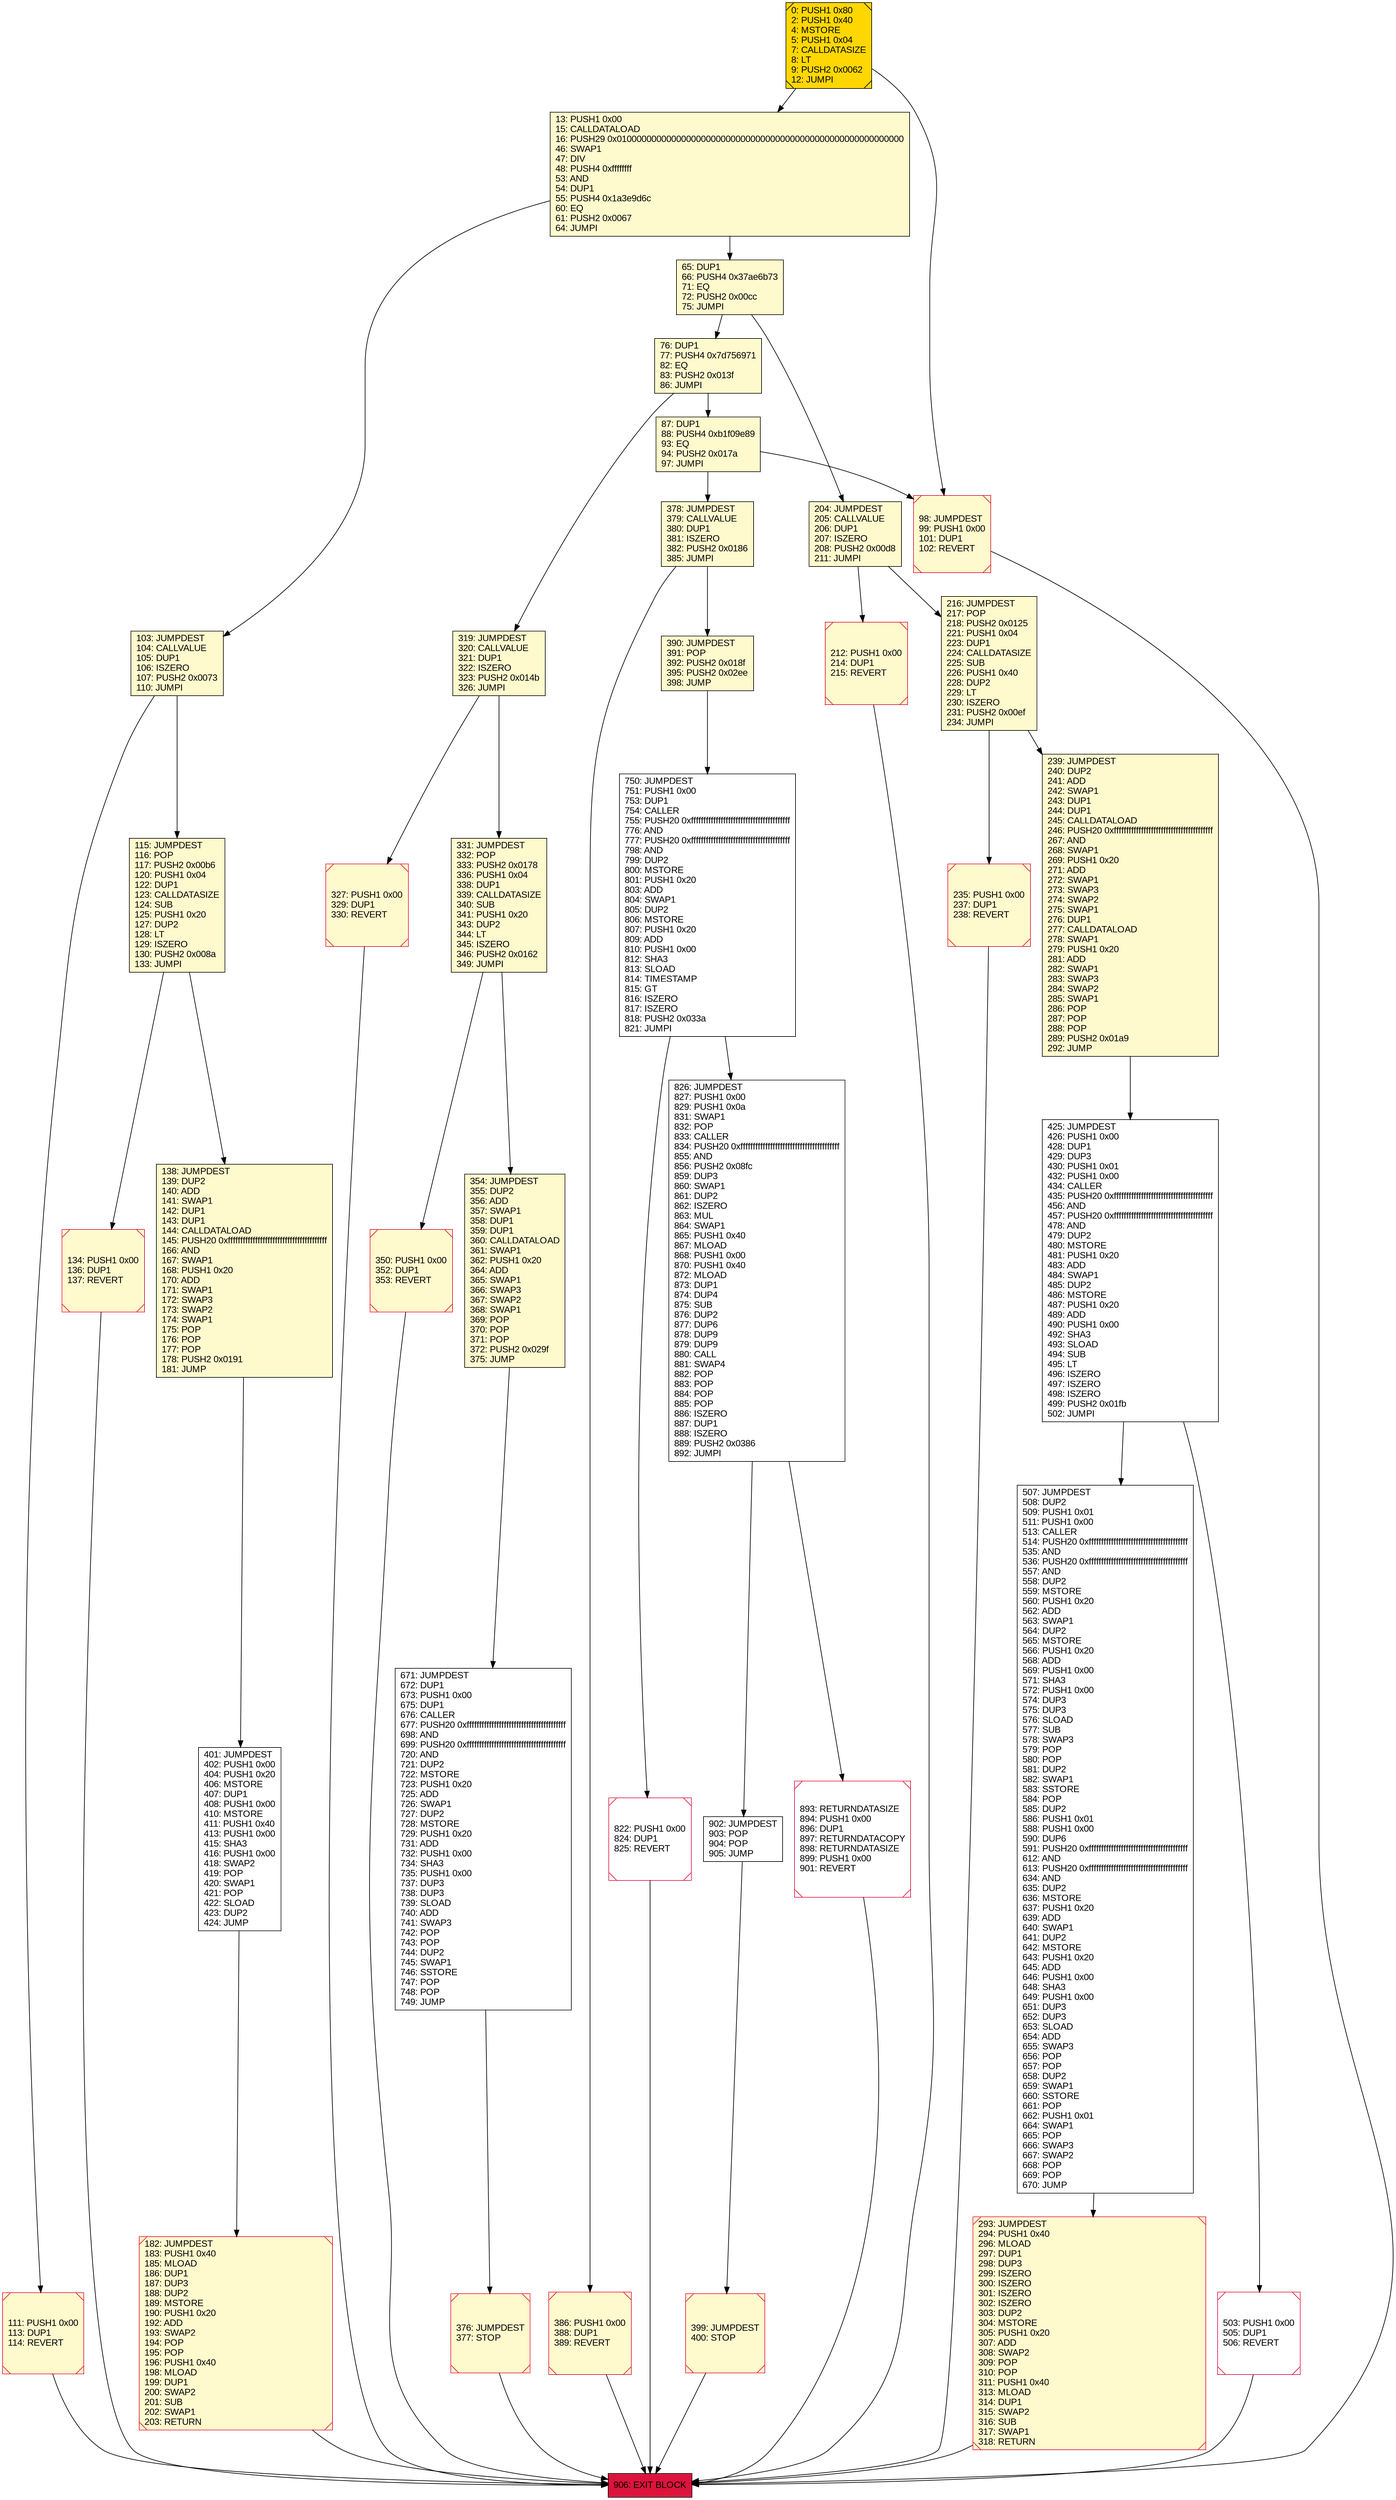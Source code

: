 digraph G {
bgcolor=transparent rankdir=UD;
node [shape=box style=filled color=black fillcolor=white fontname=arial fontcolor=black];
750 [label="750: JUMPDEST\l751: PUSH1 0x00\l753: DUP1\l754: CALLER\l755: PUSH20 0xffffffffffffffffffffffffffffffffffffffff\l776: AND\l777: PUSH20 0xffffffffffffffffffffffffffffffffffffffff\l798: AND\l799: DUP2\l800: MSTORE\l801: PUSH1 0x20\l803: ADD\l804: SWAP1\l805: DUP2\l806: MSTORE\l807: PUSH1 0x20\l809: ADD\l810: PUSH1 0x00\l812: SHA3\l813: SLOAD\l814: TIMESTAMP\l815: GT\l816: ISZERO\l817: ISZERO\l818: PUSH2 0x033a\l821: JUMPI\l" ];
76 [label="76: DUP1\l77: PUSH4 0x7d756971\l82: EQ\l83: PUSH2 0x013f\l86: JUMPI\l" fillcolor=lemonchiffon ];
182 [label="182: JUMPDEST\l183: PUSH1 0x40\l185: MLOAD\l186: DUP1\l187: DUP3\l188: DUP2\l189: MSTORE\l190: PUSH1 0x20\l192: ADD\l193: SWAP2\l194: POP\l195: POP\l196: PUSH1 0x40\l198: MLOAD\l199: DUP1\l200: SWAP2\l201: SUB\l202: SWAP1\l203: RETURN\l" fillcolor=lemonchiffon shape=Msquare color=crimson ];
13 [label="13: PUSH1 0x00\l15: CALLDATALOAD\l16: PUSH29 0x0100000000000000000000000000000000000000000000000000000000\l46: SWAP1\l47: DIV\l48: PUSH4 0xffffffff\l53: AND\l54: DUP1\l55: PUSH4 0x1a3e9d6c\l60: EQ\l61: PUSH2 0x0067\l64: JUMPI\l" fillcolor=lemonchiffon ];
103 [label="103: JUMPDEST\l104: CALLVALUE\l105: DUP1\l106: ISZERO\l107: PUSH2 0x0073\l110: JUMPI\l" fillcolor=lemonchiffon ];
87 [label="87: DUP1\l88: PUSH4 0xb1f09e89\l93: EQ\l94: PUSH2 0x017a\l97: JUMPI\l" fillcolor=lemonchiffon ];
906 [label="906: EXIT BLOCK\l" fillcolor=crimson ];
401 [label="401: JUMPDEST\l402: PUSH1 0x00\l404: PUSH1 0x20\l406: MSTORE\l407: DUP1\l408: PUSH1 0x00\l410: MSTORE\l411: PUSH1 0x40\l413: PUSH1 0x00\l415: SHA3\l416: PUSH1 0x00\l418: SWAP2\l419: POP\l420: SWAP1\l421: POP\l422: SLOAD\l423: DUP2\l424: JUMP\l" ];
235 [label="235: PUSH1 0x00\l237: DUP1\l238: REVERT\l" fillcolor=lemonchiffon shape=Msquare color=crimson ];
331 [label="331: JUMPDEST\l332: POP\l333: PUSH2 0x0178\l336: PUSH1 0x04\l338: DUP1\l339: CALLDATASIZE\l340: SUB\l341: PUSH1 0x20\l343: DUP2\l344: LT\l345: ISZERO\l346: PUSH2 0x0162\l349: JUMPI\l" fillcolor=lemonchiffon ];
902 [label="902: JUMPDEST\l903: POP\l904: POP\l905: JUMP\l" ];
111 [label="111: PUSH1 0x00\l113: DUP1\l114: REVERT\l" fillcolor=lemonchiffon shape=Msquare color=crimson ];
507 [label="507: JUMPDEST\l508: DUP2\l509: PUSH1 0x01\l511: PUSH1 0x00\l513: CALLER\l514: PUSH20 0xffffffffffffffffffffffffffffffffffffffff\l535: AND\l536: PUSH20 0xffffffffffffffffffffffffffffffffffffffff\l557: AND\l558: DUP2\l559: MSTORE\l560: PUSH1 0x20\l562: ADD\l563: SWAP1\l564: DUP2\l565: MSTORE\l566: PUSH1 0x20\l568: ADD\l569: PUSH1 0x00\l571: SHA3\l572: PUSH1 0x00\l574: DUP3\l575: DUP3\l576: SLOAD\l577: SUB\l578: SWAP3\l579: POP\l580: POP\l581: DUP2\l582: SWAP1\l583: SSTORE\l584: POP\l585: DUP2\l586: PUSH1 0x01\l588: PUSH1 0x00\l590: DUP6\l591: PUSH20 0xffffffffffffffffffffffffffffffffffffffff\l612: AND\l613: PUSH20 0xffffffffffffffffffffffffffffffffffffffff\l634: AND\l635: DUP2\l636: MSTORE\l637: PUSH1 0x20\l639: ADD\l640: SWAP1\l641: DUP2\l642: MSTORE\l643: PUSH1 0x20\l645: ADD\l646: PUSH1 0x00\l648: SHA3\l649: PUSH1 0x00\l651: DUP3\l652: DUP3\l653: SLOAD\l654: ADD\l655: SWAP3\l656: POP\l657: POP\l658: DUP2\l659: SWAP1\l660: SSTORE\l661: POP\l662: PUSH1 0x01\l664: SWAP1\l665: POP\l666: SWAP3\l667: SWAP2\l668: POP\l669: POP\l670: JUMP\l" ];
319 [label="319: JUMPDEST\l320: CALLVALUE\l321: DUP1\l322: ISZERO\l323: PUSH2 0x014b\l326: JUMPI\l" fillcolor=lemonchiffon ];
390 [label="390: JUMPDEST\l391: POP\l392: PUSH2 0x018f\l395: PUSH2 0x02ee\l398: JUMP\l" fillcolor=lemonchiffon ];
503 [label="503: PUSH1 0x00\l505: DUP1\l506: REVERT\l" shape=Msquare color=crimson ];
822 [label="822: PUSH1 0x00\l824: DUP1\l825: REVERT\l" shape=Msquare color=crimson ];
293 [label="293: JUMPDEST\l294: PUSH1 0x40\l296: MLOAD\l297: DUP1\l298: DUP3\l299: ISZERO\l300: ISZERO\l301: ISZERO\l302: ISZERO\l303: DUP2\l304: MSTORE\l305: PUSH1 0x20\l307: ADD\l308: SWAP2\l309: POP\l310: POP\l311: PUSH1 0x40\l313: MLOAD\l314: DUP1\l315: SWAP2\l316: SUB\l317: SWAP1\l318: RETURN\l" fillcolor=lemonchiffon shape=Msquare color=crimson ];
399 [label="399: JUMPDEST\l400: STOP\l" fillcolor=lemonchiffon shape=Msquare color=crimson ];
386 [label="386: PUSH1 0x00\l388: DUP1\l389: REVERT\l" fillcolor=lemonchiffon shape=Msquare color=crimson ];
239 [label="239: JUMPDEST\l240: DUP2\l241: ADD\l242: SWAP1\l243: DUP1\l244: DUP1\l245: CALLDATALOAD\l246: PUSH20 0xffffffffffffffffffffffffffffffffffffffff\l267: AND\l268: SWAP1\l269: PUSH1 0x20\l271: ADD\l272: SWAP1\l273: SWAP3\l274: SWAP2\l275: SWAP1\l276: DUP1\l277: CALLDATALOAD\l278: SWAP1\l279: PUSH1 0x20\l281: ADD\l282: SWAP1\l283: SWAP3\l284: SWAP2\l285: SWAP1\l286: POP\l287: POP\l288: POP\l289: PUSH2 0x01a9\l292: JUMP\l" fillcolor=lemonchiffon ];
0 [label="0: PUSH1 0x80\l2: PUSH1 0x40\l4: MSTORE\l5: PUSH1 0x04\l7: CALLDATASIZE\l8: LT\l9: PUSH2 0x0062\l12: JUMPI\l" fillcolor=lemonchiffon shape=Msquare fillcolor=gold ];
138 [label="138: JUMPDEST\l139: DUP2\l140: ADD\l141: SWAP1\l142: DUP1\l143: DUP1\l144: CALLDATALOAD\l145: PUSH20 0xffffffffffffffffffffffffffffffffffffffff\l166: AND\l167: SWAP1\l168: PUSH1 0x20\l170: ADD\l171: SWAP1\l172: SWAP3\l173: SWAP2\l174: SWAP1\l175: POP\l176: POP\l177: POP\l178: PUSH2 0x0191\l181: JUMP\l" fillcolor=lemonchiffon ];
327 [label="327: PUSH1 0x00\l329: DUP1\l330: REVERT\l" fillcolor=lemonchiffon shape=Msquare color=crimson ];
893 [label="893: RETURNDATASIZE\l894: PUSH1 0x00\l896: DUP1\l897: RETURNDATACOPY\l898: RETURNDATASIZE\l899: PUSH1 0x00\l901: REVERT\l" shape=Msquare color=crimson ];
98 [label="98: JUMPDEST\l99: PUSH1 0x00\l101: DUP1\l102: REVERT\l" fillcolor=lemonchiffon shape=Msquare color=crimson ];
378 [label="378: JUMPDEST\l379: CALLVALUE\l380: DUP1\l381: ISZERO\l382: PUSH2 0x0186\l385: JUMPI\l" fillcolor=lemonchiffon ];
134 [label="134: PUSH1 0x00\l136: DUP1\l137: REVERT\l" fillcolor=lemonchiffon shape=Msquare color=crimson ];
115 [label="115: JUMPDEST\l116: POP\l117: PUSH2 0x00b6\l120: PUSH1 0x04\l122: DUP1\l123: CALLDATASIZE\l124: SUB\l125: PUSH1 0x20\l127: DUP2\l128: LT\l129: ISZERO\l130: PUSH2 0x008a\l133: JUMPI\l" fillcolor=lemonchiffon ];
376 [label="376: JUMPDEST\l377: STOP\l" fillcolor=lemonchiffon shape=Msquare color=crimson ];
216 [label="216: JUMPDEST\l217: POP\l218: PUSH2 0x0125\l221: PUSH1 0x04\l223: DUP1\l224: CALLDATASIZE\l225: SUB\l226: PUSH1 0x40\l228: DUP2\l229: LT\l230: ISZERO\l231: PUSH2 0x00ef\l234: JUMPI\l" fillcolor=lemonchiffon ];
65 [label="65: DUP1\l66: PUSH4 0x37ae6b73\l71: EQ\l72: PUSH2 0x00cc\l75: JUMPI\l" fillcolor=lemonchiffon ];
826 [label="826: JUMPDEST\l827: PUSH1 0x00\l829: PUSH1 0x0a\l831: SWAP1\l832: POP\l833: CALLER\l834: PUSH20 0xffffffffffffffffffffffffffffffffffffffff\l855: AND\l856: PUSH2 0x08fc\l859: DUP3\l860: SWAP1\l861: DUP2\l862: ISZERO\l863: MUL\l864: SWAP1\l865: PUSH1 0x40\l867: MLOAD\l868: PUSH1 0x00\l870: PUSH1 0x40\l872: MLOAD\l873: DUP1\l874: DUP4\l875: SUB\l876: DUP2\l877: DUP6\l878: DUP9\l879: DUP9\l880: CALL\l881: SWAP4\l882: POP\l883: POP\l884: POP\l885: POP\l886: ISZERO\l887: DUP1\l888: ISZERO\l889: PUSH2 0x0386\l892: JUMPI\l" ];
425 [label="425: JUMPDEST\l426: PUSH1 0x00\l428: DUP1\l429: DUP3\l430: PUSH1 0x01\l432: PUSH1 0x00\l434: CALLER\l435: PUSH20 0xffffffffffffffffffffffffffffffffffffffff\l456: AND\l457: PUSH20 0xffffffffffffffffffffffffffffffffffffffff\l478: AND\l479: DUP2\l480: MSTORE\l481: PUSH1 0x20\l483: ADD\l484: SWAP1\l485: DUP2\l486: MSTORE\l487: PUSH1 0x20\l489: ADD\l490: PUSH1 0x00\l492: SHA3\l493: SLOAD\l494: SUB\l495: LT\l496: ISZERO\l497: ISZERO\l498: ISZERO\l499: PUSH2 0x01fb\l502: JUMPI\l" ];
212 [label="212: PUSH1 0x00\l214: DUP1\l215: REVERT\l" fillcolor=lemonchiffon shape=Msquare color=crimson ];
204 [label="204: JUMPDEST\l205: CALLVALUE\l206: DUP1\l207: ISZERO\l208: PUSH2 0x00d8\l211: JUMPI\l" fillcolor=lemonchiffon ];
671 [label="671: JUMPDEST\l672: DUP1\l673: PUSH1 0x00\l675: DUP1\l676: CALLER\l677: PUSH20 0xffffffffffffffffffffffffffffffffffffffff\l698: AND\l699: PUSH20 0xffffffffffffffffffffffffffffffffffffffff\l720: AND\l721: DUP2\l722: MSTORE\l723: PUSH1 0x20\l725: ADD\l726: SWAP1\l727: DUP2\l728: MSTORE\l729: PUSH1 0x20\l731: ADD\l732: PUSH1 0x00\l734: SHA3\l735: PUSH1 0x00\l737: DUP3\l738: DUP3\l739: SLOAD\l740: ADD\l741: SWAP3\l742: POP\l743: POP\l744: DUP2\l745: SWAP1\l746: SSTORE\l747: POP\l748: POP\l749: JUMP\l" ];
350 [label="350: PUSH1 0x00\l352: DUP1\l353: REVERT\l" fillcolor=lemonchiffon shape=Msquare color=crimson ];
354 [label="354: JUMPDEST\l355: DUP2\l356: ADD\l357: SWAP1\l358: DUP1\l359: DUP1\l360: CALLDATALOAD\l361: SWAP1\l362: PUSH1 0x20\l364: ADD\l365: SWAP1\l366: SWAP3\l367: SWAP2\l368: SWAP1\l369: POP\l370: POP\l371: POP\l372: PUSH2 0x029f\l375: JUMP\l" fillcolor=lemonchiffon ];
204 -> 212;
354 -> 671;
65 -> 204;
103 -> 111;
115 -> 134;
182 -> 906;
399 -> 906;
293 -> 906;
390 -> 750;
671 -> 376;
826 -> 893;
76 -> 319;
822 -> 906;
319 -> 331;
386 -> 906;
138 -> 401;
134 -> 906;
0 -> 13;
750 -> 826;
331 -> 350;
331 -> 354;
378 -> 390;
65 -> 76;
319 -> 327;
826 -> 902;
235 -> 906;
0 -> 98;
13 -> 103;
111 -> 906;
378 -> 386;
216 -> 239;
115 -> 138;
76 -> 87;
401 -> 182;
239 -> 425;
507 -> 293;
750 -> 822;
902 -> 399;
204 -> 216;
503 -> 906;
425 -> 503;
103 -> 115;
216 -> 235;
376 -> 906;
327 -> 906;
893 -> 906;
98 -> 906;
87 -> 98;
87 -> 378;
350 -> 906;
13 -> 65;
425 -> 507;
212 -> 906;
}
